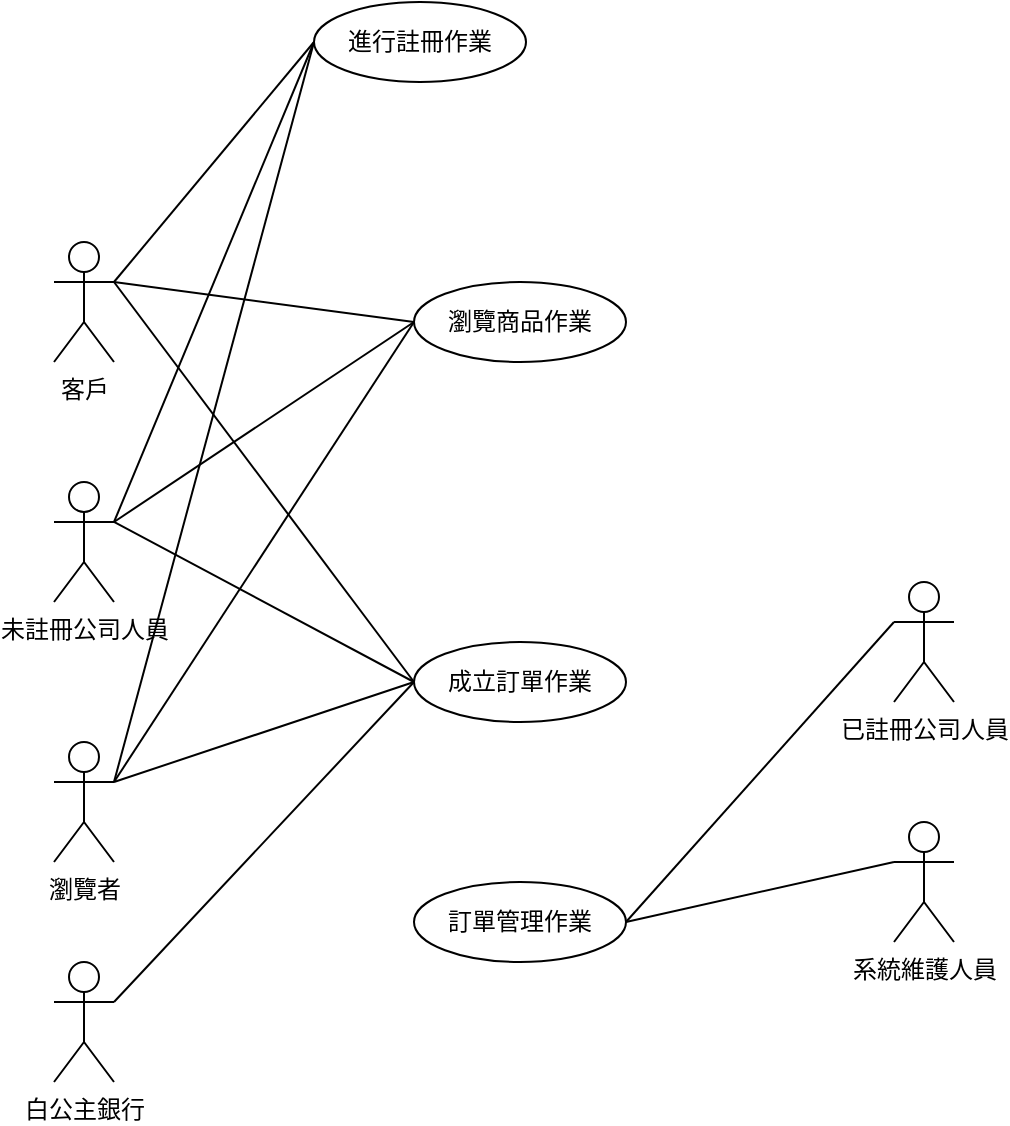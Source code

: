 <mxfile version="17.4.5" type="device" pages="3"><diagram id="V7DGzK6TTjDBdNX_tZ4m" name="(b) 小題"><mxGraphModel dx="1422" dy="794" grid="1" gridSize="10" guides="1" tooltips="1" connect="1" arrows="1" fold="1" page="1" pageScale="1" pageWidth="827" pageHeight="1169" math="0" shadow="0"><root><mxCell id="0"/><mxCell id="1" parent="0"/><mxCell id="PeQnNqpBn6sfLsN5Dqzo-1" value="客戶" style="shape=umlActor;verticalLabelPosition=bottom;verticalAlign=top;html=1;" vertex="1" parent="1"><mxGeometry x="170" y="150" width="30" height="60" as="geometry"/></mxCell><mxCell id="PeQnNqpBn6sfLsN5Dqzo-2" value="系統維護人員" style="shape=umlActor;verticalLabelPosition=bottom;verticalAlign=top;html=1;" vertex="1" parent="1"><mxGeometry x="590" y="440" width="30" height="60" as="geometry"/></mxCell><mxCell id="PeQnNqpBn6sfLsN5Dqzo-3" value="未註冊公司人員" style="shape=umlActor;verticalLabelPosition=bottom;verticalAlign=top;html=1;" vertex="1" parent="1"><mxGeometry x="170" y="270" width="30" height="60" as="geometry"/></mxCell><mxCell id="PeQnNqpBn6sfLsN5Dqzo-4" value="瀏覽者" style="shape=umlActor;verticalLabelPosition=bottom;verticalAlign=top;html=1;" vertex="1" parent="1"><mxGeometry x="170" y="400" width="30" height="60" as="geometry"/></mxCell><mxCell id="PeQnNqpBn6sfLsN5Dqzo-5" value="已註冊公司人員" style="shape=umlActor;verticalLabelPosition=bottom;verticalAlign=top;html=1;" vertex="1" parent="1"><mxGeometry x="590" y="320" width="30" height="60" as="geometry"/></mxCell><mxCell id="PeQnNqpBn6sfLsN5Dqzo-6" value="進行註冊作業" style="ellipse;whiteSpace=wrap;html=1;" vertex="1" parent="1"><mxGeometry x="300" y="30" width="106" height="40" as="geometry"/></mxCell><mxCell id="PeQnNqpBn6sfLsN5Dqzo-7" value="" style="endArrow=none;html=1;rounded=0;entryX=0;entryY=0.5;entryDx=0;entryDy=0;" edge="1" parent="1" target="PeQnNqpBn6sfLsN5Dqzo-6"><mxGeometry relative="1" as="geometry"><mxPoint x="200" y="170" as="sourcePoint"/><mxPoint x="420" y="170" as="targetPoint"/></mxGeometry></mxCell><mxCell id="PeQnNqpBn6sfLsN5Dqzo-8" value="" style="endArrow=none;html=1;rounded=0;entryX=0;entryY=0.5;entryDx=0;entryDy=0;" edge="1" parent="1" target="PeQnNqpBn6sfLsN5Dqzo-6"><mxGeometry relative="1" as="geometry"><mxPoint x="200" y="290.0" as="sourcePoint"/><mxPoint x="370.0" y="50" as="targetPoint"/><Array as="points"/></mxGeometry></mxCell><mxCell id="PeQnNqpBn6sfLsN5Dqzo-9" value="" style="endArrow=none;html=1;rounded=0;entryX=0;entryY=0.5;entryDx=0;entryDy=0;exitX=1;exitY=0.333;exitDx=0;exitDy=0;exitPerimeter=0;" edge="1" parent="1" source="PeQnNqpBn6sfLsN5Dqzo-4" target="PeQnNqpBn6sfLsN5Dqzo-6"><mxGeometry relative="1" as="geometry"><mxPoint x="200" y="290.0" as="sourcePoint"/><mxPoint x="370.0" y="50" as="targetPoint"/><Array as="points"/></mxGeometry></mxCell><mxCell id="PeQnNqpBn6sfLsN5Dqzo-10" value="瀏覽商品作業" style="ellipse;whiteSpace=wrap;html=1;" vertex="1" parent="1"><mxGeometry x="350" y="170" width="106" height="40" as="geometry"/></mxCell><mxCell id="PeQnNqpBn6sfLsN5Dqzo-11" value="成立訂單作業" style="ellipse;whiteSpace=wrap;html=1;" vertex="1" parent="1"><mxGeometry x="350" y="350" width="106" height="40" as="geometry"/></mxCell><mxCell id="PeQnNqpBn6sfLsN5Dqzo-12" value="白公主銀行" style="shape=umlActor;verticalLabelPosition=bottom;verticalAlign=top;html=1;" vertex="1" parent="1"><mxGeometry x="170" y="510" width="30" height="60" as="geometry"/></mxCell><mxCell id="PeQnNqpBn6sfLsN5Dqzo-13" value="" style="endArrow=none;html=1;rounded=0;entryX=0;entryY=0.5;entryDx=0;entryDy=0;exitX=1;exitY=0.333;exitDx=0;exitDy=0;exitPerimeter=0;" edge="1" parent="1" source="PeQnNqpBn6sfLsN5Dqzo-12" target="PeQnNqpBn6sfLsN5Dqzo-11"><mxGeometry relative="1" as="geometry"><mxPoint x="200" y="420" as="sourcePoint"/><mxPoint x="370.0" y="50" as="targetPoint"/><Array as="points"/></mxGeometry></mxCell><mxCell id="PeQnNqpBn6sfLsN5Dqzo-14" value="訂單管理作業" style="ellipse;whiteSpace=wrap;html=1;" vertex="1" parent="1"><mxGeometry x="350" y="470" width="106" height="40" as="geometry"/></mxCell><mxCell id="PeQnNqpBn6sfLsN5Dqzo-15" value="" style="endArrow=none;html=1;rounded=0;entryX=0;entryY=0.333;entryDx=0;entryDy=0;exitX=1;exitY=0.5;exitDx=0;exitDy=0;entryPerimeter=0;" edge="1" parent="1" source="PeQnNqpBn6sfLsN5Dqzo-14" target="PeQnNqpBn6sfLsN5Dqzo-2"><mxGeometry relative="1" as="geometry"><mxPoint x="200" y="530" as="sourcePoint"/><mxPoint x="350.0" y="370" as="targetPoint"/><Array as="points"/></mxGeometry></mxCell><mxCell id="PeQnNqpBn6sfLsN5Dqzo-16" value="" style="endArrow=none;html=1;rounded=0;entryX=0;entryY=0.333;entryDx=0;entryDy=0;exitX=1;exitY=0.5;exitDx=0;exitDy=0;entryPerimeter=0;" edge="1" parent="1" source="PeQnNqpBn6sfLsN5Dqzo-14" target="PeQnNqpBn6sfLsN5Dqzo-5"><mxGeometry relative="1" as="geometry"><mxPoint x="456.0" y="490" as="sourcePoint"/><mxPoint x="590" y="460" as="targetPoint"/><Array as="points"/></mxGeometry></mxCell><mxCell id="PeQnNqpBn6sfLsN5Dqzo-17" value="" style="endArrow=none;html=1;rounded=0;entryX=0;entryY=0.5;entryDx=0;entryDy=0;" edge="1" parent="1" target="PeQnNqpBn6sfLsN5Dqzo-11"><mxGeometry relative="1" as="geometry"><mxPoint x="200" y="420" as="sourcePoint"/><mxPoint x="370.0" y="100" as="targetPoint"/><Array as="points"/></mxGeometry></mxCell><mxCell id="PeQnNqpBn6sfLsN5Dqzo-18" value="" style="endArrow=none;html=1;rounded=0;exitX=1;exitY=0.333;exitDx=0;exitDy=0;exitPerimeter=0;entryX=0;entryY=0.5;entryDx=0;entryDy=0;" edge="1" parent="1" source="PeQnNqpBn6sfLsN5Dqzo-3" target="PeQnNqpBn6sfLsN5Dqzo-10"><mxGeometry relative="1" as="geometry"><mxPoint x="230" y="280" as="sourcePoint"/><mxPoint x="410" y="200" as="targetPoint"/><Array as="points"/></mxGeometry></mxCell><mxCell id="PeQnNqpBn6sfLsN5Dqzo-19" value="" style="endArrow=none;html=1;rounded=0;entryX=0;entryY=0.5;entryDx=0;entryDy=0;" edge="1" parent="1" target="PeQnNqpBn6sfLsN5Dqzo-10"><mxGeometry relative="1" as="geometry"><mxPoint x="200" y="170" as="sourcePoint"/><mxPoint x="350.0" y="80" as="targetPoint"/><Array as="points"/></mxGeometry></mxCell><mxCell id="PeQnNqpBn6sfLsN5Dqzo-20" value="" style="endArrow=none;html=1;rounded=0;entryX=0;entryY=0.5;entryDx=0;entryDy=0;" edge="1" parent="1" target="PeQnNqpBn6sfLsN5Dqzo-11"><mxGeometry relative="1" as="geometry"><mxPoint x="200" y="170" as="sourcePoint"/><mxPoint x="350.0" y="190" as="targetPoint"/><Array as="points"/></mxGeometry></mxCell><mxCell id="PeQnNqpBn6sfLsN5Dqzo-21" value="" style="endArrow=none;html=1;rounded=0;exitX=1;exitY=0.333;exitDx=0;exitDy=0;exitPerimeter=0;" edge="1" parent="1" source="PeQnNqpBn6sfLsN5Dqzo-3"><mxGeometry relative="1" as="geometry"><mxPoint x="200" y="290.0" as="sourcePoint"/><mxPoint x="350" y="370" as="targetPoint"/><Array as="points"/></mxGeometry></mxCell><mxCell id="PeQnNqpBn6sfLsN5Dqzo-22" value="" style="endArrow=none;html=1;rounded=0;entryX=0;entryY=0.5;entryDx=0;entryDy=0;" edge="1" parent="1" target="PeQnNqpBn6sfLsN5Dqzo-10"><mxGeometry relative="1" as="geometry"><mxPoint x="200" y="420" as="sourcePoint"/><mxPoint x="350.0" y="190" as="targetPoint"/><Array as="points"/></mxGeometry></mxCell></root></mxGraphModel></diagram><diagram id="BZPio_Jj3uGKRLuExNS9" name="(d) 小題"><mxGraphModel dx="1422" dy="1963" grid="1" gridSize="10" guides="1" tooltips="1" connect="1" arrows="1" fold="1" page="1" pageScale="1" pageWidth="827" pageHeight="1169" math="0" shadow="0"><root><mxCell id="Udvxj7O8KsXDByOM07qp-0"/><mxCell id="Udvxj7O8KsXDByOM07qp-1" parent="Udvxj7O8KsXDByOM07qp-0"/><mxCell id="BQNfGDR-cyYLHfjl4ni4-0" value="霓薇公司" style="html=1;" vertex="1" parent="Udvxj7O8KsXDByOM07qp-1"><mxGeometry x="400" y="30" width="70" height="30" as="geometry"/></mxCell><mxCell id="BQNfGDR-cyYLHfjl4ni4-1" value="客戶" style="html=1;" vertex="1" parent="Udvxj7O8KsXDByOM07qp-1"><mxGeometry x="250" y="230" width="70" height="30" as="geometry"/></mxCell><mxCell id="BQNfGDR-cyYLHfjl4ni4-2" value="" style="endArrow=none;html=1;edgeStyle=orthogonalEdgeStyle;rounded=0;exitX=0.25;exitY=1;exitDx=0;exitDy=0;" edge="1" parent="Udvxj7O8KsXDByOM07qp-1" source="BQNfGDR-cyYLHfjl4ni4-15"><mxGeometry relative="1" as="geometry"><mxPoint x="284.66" y="240" as="sourcePoint"/><mxPoint x="285" y="230.0" as="targetPoint"/><Array as="points"><mxPoint x="285" y="130"/></Array></mxGeometry></mxCell><mxCell id="BQNfGDR-cyYLHfjl4ni4-3" value="1" style="edgeLabel;resizable=0;html=1;align=left;verticalAlign=bottom;" connectable="0" vertex="1" parent="BQNfGDR-cyYLHfjl4ni4-2"><mxGeometry x="-1" relative="1" as="geometry"><mxPoint y="30" as="offset"/></mxGeometry></mxCell><mxCell id="BQNfGDR-cyYLHfjl4ni4-4" value="1..*" style="edgeLabel;resizable=0;html=1;align=right;verticalAlign=bottom;" connectable="0" vertex="1" parent="BQNfGDR-cyYLHfjl4ni4-2"><mxGeometry x="1" relative="1" as="geometry"><mxPoint x="25" as="offset"/></mxGeometry></mxCell><mxCell id="BQNfGDR-cyYLHfjl4ni4-5" value="" style="endArrow=none;html=1;edgeStyle=orthogonalEdgeStyle;rounded=0;entryX=0;entryY=0.5;entryDx=0;entryDy=0;" edge="1" parent="Udvxj7O8KsXDByOM07qp-1" target="BQNfGDR-cyYLHfjl4ni4-15"><mxGeometry relative="1" as="geometry"><mxPoint x="170" y="220.0" as="sourcePoint"/><mxPoint x="240" y="190" as="targetPoint"/><Array as="points"><mxPoint x="170" y="115"/></Array></mxGeometry></mxCell><mxCell id="BQNfGDR-cyYLHfjl4ni4-6" value="1..*" style="edgeLabel;resizable=0;html=1;align=left;verticalAlign=bottom;" connectable="0" vertex="1" parent="BQNfGDR-cyYLHfjl4ni4-5"><mxGeometry x="-1" relative="1" as="geometry"/></mxCell><mxCell id="BQNfGDR-cyYLHfjl4ni4-7" value="1" style="edgeLabel;resizable=0;html=1;align=right;verticalAlign=bottom;" connectable="0" vertex="1" parent="BQNfGDR-cyYLHfjl4ni4-5"><mxGeometry x="1" relative="1" as="geometry"><mxPoint x="-20" y="5" as="offset"/></mxGeometry></mxCell><mxCell id="BQNfGDR-cyYLHfjl4ni4-8" value="未註冊公司人員" style="html=1;" vertex="1" parent="Udvxj7O8KsXDByOM07qp-1"><mxGeometry x="340" y="200" width="90" height="30" as="geometry"/></mxCell><mxCell id="BQNfGDR-cyYLHfjl4ni4-9" value="" style="endArrow=none;html=1;edgeStyle=orthogonalEdgeStyle;rounded=0;exitX=1;exitY=0.5;exitDx=0;exitDy=0;" edge="1" parent="Udvxj7O8KsXDByOM07qp-1" source="BQNfGDR-cyYLHfjl4ni4-15"><mxGeometry relative="1" as="geometry"><mxPoint x="385" y="120" as="sourcePoint"/><mxPoint x="385" y="200.0" as="targetPoint"/><Array as="points"><mxPoint x="385" y="115"/></Array></mxGeometry></mxCell><mxCell id="BQNfGDR-cyYLHfjl4ni4-10" value="1..*" style="edgeLabel;resizable=0;html=1;align=left;verticalAlign=bottom;" connectable="0" vertex="1" parent="BQNfGDR-cyYLHfjl4ni4-9"><mxGeometry x="-1" relative="1" as="geometry"><mxPoint x="50" y="85" as="offset"/></mxGeometry></mxCell><mxCell id="BQNfGDR-cyYLHfjl4ni4-11" value="1" style="edgeLabel;resizable=0;html=1;align=right;verticalAlign=bottom;" connectable="0" vertex="1" parent="BQNfGDR-cyYLHfjl4ni4-9"><mxGeometry x="1" relative="1" as="geometry"><mxPoint x="-5" y="-270" as="offset"/></mxGeometry></mxCell><mxCell id="BQNfGDR-cyYLHfjl4ni4-12" value="" style="endArrow=none;html=1;rounded=0;edgeStyle=orthogonalEdgeStyle;" edge="1" parent="Udvxj7O8KsXDByOM07qp-1"><mxGeometry relative="1" as="geometry"><mxPoint x="580" y="120.0" as="sourcePoint"/><mxPoint x="740" y="250.0" as="targetPoint"/></mxGeometry></mxCell><mxCell id="BQNfGDR-cyYLHfjl4ni4-13" value="1" style="edgeLabel;resizable=0;html=1;align=left;verticalAlign=bottom;" connectable="0" vertex="1" parent="BQNfGDR-cyYLHfjl4ni4-12"><mxGeometry x="-1" relative="1" as="geometry"/></mxCell><mxCell id="BQNfGDR-cyYLHfjl4ni4-14" value="1..*" style="edgeLabel;resizable=0;html=1;align=right;verticalAlign=bottom;" connectable="0" vertex="1" parent="BQNfGDR-cyYLHfjl4ni4-12"><mxGeometry x="1" relative="1" as="geometry"/></mxCell><mxCell id="BQNfGDR-cyYLHfjl4ni4-15" value="前台" style="html=1;" vertex="1" parent="Udvxj7O8KsXDByOM07qp-1"><mxGeometry x="270" y="100" width="70" height="30" as="geometry"/></mxCell><mxCell id="BQNfGDR-cyYLHfjl4ni4-16" value="" style="endArrow=none;html=1;edgeStyle=orthogonalEdgeStyle;rounded=0;exitX=0;exitY=0.5;exitDx=0;exitDy=0;" edge="1" parent="Udvxj7O8KsXDByOM07qp-1" source="BQNfGDR-cyYLHfjl4ni4-0"><mxGeometry relative="1" as="geometry"><mxPoint x="304.66" y="-90" as="sourcePoint"/><mxPoint x="304.66" y="100.0" as="targetPoint"/><Array as="points"><mxPoint x="305" y="45"/></Array></mxGeometry></mxCell><mxCell id="BQNfGDR-cyYLHfjl4ni4-17" value="1" style="edgeLabel;resizable=0;html=1;align=right;verticalAlign=bottom;" connectable="0" vertex="1" parent="BQNfGDR-cyYLHfjl4ni4-16"><mxGeometry x="1" relative="1" as="geometry"><mxPoint x="255" as="offset"/></mxGeometry></mxCell><mxCell id="BQNfGDR-cyYLHfjl4ni4-18" value="後台" style="html=1;" vertex="1" parent="Udvxj7O8KsXDByOM07qp-1"><mxGeometry x="510" y="100" width="70" height="30" as="geometry"/></mxCell><mxCell id="BQNfGDR-cyYLHfjl4ni4-19" value="" style="endArrow=none;html=1;edgeStyle=orthogonalEdgeStyle;rounded=0;exitX=1;exitY=0.5;exitDx=0;exitDy=0;" edge="1" parent="Udvxj7O8KsXDByOM07qp-1" source="BQNfGDR-cyYLHfjl4ni4-0"><mxGeometry relative="1" as="geometry"><mxPoint x="544.66" y="-90.0" as="sourcePoint"/><mxPoint x="544.66" y="100.0" as="targetPoint"/><Array as="points"><mxPoint x="545" y="45"/></Array></mxGeometry></mxCell><mxCell id="BQNfGDR-cyYLHfjl4ni4-20" value="1" style="edgeLabel;resizable=0;html=1;align=left;verticalAlign=bottom;" connectable="0" vertex="1" parent="BQNfGDR-cyYLHfjl4ni4-19"><mxGeometry x="-1" relative="1" as="geometry"><mxPoint x="-190" y="55" as="offset"/></mxGeometry></mxCell><mxCell id="BQNfGDR-cyYLHfjl4ni4-21" value="1" style="edgeLabel;resizable=0;html=1;align=right;verticalAlign=bottom;" connectable="0" vertex="1" parent="BQNfGDR-cyYLHfjl4ni4-19"><mxGeometry x="1" relative="1" as="geometry"><mxPoint x="-55" y="-60" as="offset"/></mxGeometry></mxCell><mxCell id="BQNfGDR-cyYLHfjl4ni4-22" value="1" style="edgeLabel;resizable=0;html=1;align=right;verticalAlign=bottom;" connectable="0" vertex="1" parent="BQNfGDR-cyYLHfjl4ni4-19"><mxGeometry x="1" relative="1" as="geometry"><mxPoint x="-175" y="-60" as="offset"/></mxGeometry></mxCell><mxCell id="BQNfGDR-cyYLHfjl4ni4-23" value="已註冊公司人員" style="html=1;" vertex="1" parent="Udvxj7O8KsXDByOM07qp-1"><mxGeometry x="560" y="250" width="90" height="30" as="geometry"/></mxCell><mxCell id="BQNfGDR-cyYLHfjl4ni4-24" value="" style="endArrow=none;html=1;rounded=0;edgeStyle=orthogonalEdgeStyle;exitX=0.5;exitY=1;exitDx=0;exitDy=0;entryX=0.5;entryY=0;entryDx=0;entryDy=0;" edge="1" parent="Udvxj7O8KsXDByOM07qp-1" source="BQNfGDR-cyYLHfjl4ni4-18" target="BQNfGDR-cyYLHfjl4ni4-23"><mxGeometry relative="1" as="geometry"><mxPoint x="470" y="160" as="sourcePoint"/><mxPoint x="630" y="290" as="targetPoint"/></mxGeometry></mxCell><mxCell id="BQNfGDR-cyYLHfjl4ni4-25" value="1" style="edgeLabel;resizable=0;html=1;align=left;verticalAlign=bottom;" connectable="0" vertex="1" parent="BQNfGDR-cyYLHfjl4ni4-24"><mxGeometry x="-1" relative="1" as="geometry"><mxPoint x="-15" y="30" as="offset"/></mxGeometry></mxCell><mxCell id="BQNfGDR-cyYLHfjl4ni4-26" value="1..*" style="edgeLabel;resizable=0;html=1;align=right;verticalAlign=bottom;" connectable="0" vertex="1" parent="BQNfGDR-cyYLHfjl4ni4-24"><mxGeometry x="1" relative="1" as="geometry"/></mxCell><mxCell id="-10YfkXmxoGgtdLGKqVS-0" value="霓薇公司" style="html=1;" vertex="1" parent="Udvxj7O8KsXDByOM07qp-1"><mxGeometry x="400" y="30" width="70" height="30" as="geometry"/></mxCell><mxCell id="-10YfkXmxoGgtdLGKqVS-1" value="客戶" style="html=1;" vertex="1" parent="Udvxj7O8KsXDByOM07qp-1"><mxGeometry x="250" y="230" width="70" height="30" as="geometry"/></mxCell><mxCell id="-10YfkXmxoGgtdLGKqVS-2" value="" style="endArrow=none;html=1;edgeStyle=orthogonalEdgeStyle;rounded=0;exitX=0.25;exitY=1;exitDx=0;exitDy=0;" edge="1" parent="Udvxj7O8KsXDByOM07qp-1" source="-10YfkXmxoGgtdLGKqVS-16"><mxGeometry relative="1" as="geometry"><mxPoint x="284.66" y="240" as="sourcePoint"/><mxPoint x="285" y="230.0" as="targetPoint"/><Array as="points"><mxPoint x="285" y="130"/></Array></mxGeometry></mxCell><mxCell id="-10YfkXmxoGgtdLGKqVS-3" value="1" style="edgeLabel;resizable=0;html=1;align=left;verticalAlign=bottom;" connectable="0" vertex="1" parent="-10YfkXmxoGgtdLGKqVS-2"><mxGeometry x="-1" relative="1" as="geometry"><mxPoint y="30" as="offset"/></mxGeometry></mxCell><mxCell id="-10YfkXmxoGgtdLGKqVS-4" value="1..*" style="edgeLabel;resizable=0;html=1;align=right;verticalAlign=bottom;" connectable="0" vertex="1" parent="-10YfkXmxoGgtdLGKqVS-2"><mxGeometry x="1" relative="1" as="geometry"><mxPoint x="25" as="offset"/></mxGeometry></mxCell><mxCell id="-10YfkXmxoGgtdLGKqVS-5" value="" style="endArrow=none;html=1;edgeStyle=orthogonalEdgeStyle;rounded=0;entryX=0;entryY=0.5;entryDx=0;entryDy=0;" edge="1" parent="Udvxj7O8KsXDByOM07qp-1" target="-10YfkXmxoGgtdLGKqVS-16"><mxGeometry relative="1" as="geometry"><mxPoint x="170" y="220.0" as="sourcePoint"/><mxPoint x="240" y="190" as="targetPoint"/><Array as="points"><mxPoint x="170" y="115"/></Array></mxGeometry></mxCell><mxCell id="-10YfkXmxoGgtdLGKqVS-6" value="1..*" style="edgeLabel;resizable=0;html=1;align=left;verticalAlign=bottom;" connectable="0" vertex="1" parent="-10YfkXmxoGgtdLGKqVS-5"><mxGeometry x="-1" relative="1" as="geometry"/></mxCell><mxCell id="-10YfkXmxoGgtdLGKqVS-7" value="1" style="edgeLabel;resizable=0;html=1;align=right;verticalAlign=bottom;" connectable="0" vertex="1" parent="-10YfkXmxoGgtdLGKqVS-5"><mxGeometry x="1" relative="1" as="geometry"><mxPoint x="-20" y="5" as="offset"/></mxGeometry></mxCell><mxCell id="-10YfkXmxoGgtdLGKqVS-8" value="瀏覽者" style="html=1;" vertex="1" parent="Udvxj7O8KsXDByOM07qp-1"><mxGeometry x="140" y="220" width="70" height="30" as="geometry"/></mxCell><mxCell id="-10YfkXmxoGgtdLGKqVS-9" value="未註冊公司人員" style="html=1;" vertex="1" parent="Udvxj7O8KsXDByOM07qp-1"><mxGeometry x="340" y="200" width="90" height="30" as="geometry"/></mxCell><mxCell id="-10YfkXmxoGgtdLGKqVS-10" value="" style="endArrow=none;html=1;edgeStyle=orthogonalEdgeStyle;rounded=0;exitX=1;exitY=0.5;exitDx=0;exitDy=0;" edge="1" parent="Udvxj7O8KsXDByOM07qp-1" source="-10YfkXmxoGgtdLGKqVS-16"><mxGeometry relative="1" as="geometry"><mxPoint x="385" y="120" as="sourcePoint"/><mxPoint x="385" y="200.0" as="targetPoint"/><Array as="points"><mxPoint x="385" y="115"/></Array></mxGeometry></mxCell><mxCell id="-10YfkXmxoGgtdLGKqVS-11" value="1..*" style="edgeLabel;resizable=0;html=1;align=left;verticalAlign=bottom;" connectable="0" vertex="1" parent="-10YfkXmxoGgtdLGKqVS-10"><mxGeometry x="-1" relative="1" as="geometry"><mxPoint x="50" y="85" as="offset"/></mxGeometry></mxCell><mxCell id="-10YfkXmxoGgtdLGKqVS-12" value="1" style="edgeLabel;resizable=0;html=1;align=right;verticalAlign=bottom;" connectable="0" vertex="1" parent="-10YfkXmxoGgtdLGKqVS-10"><mxGeometry x="1" relative="1" as="geometry"><mxPoint x="-5" y="-270" as="offset"/></mxGeometry></mxCell><mxCell id="-10YfkXmxoGgtdLGKqVS-13" value="" style="endArrow=none;html=1;rounded=0;edgeStyle=orthogonalEdgeStyle;" edge="1" parent="Udvxj7O8KsXDByOM07qp-1"><mxGeometry relative="1" as="geometry"><mxPoint x="580" y="120.0" as="sourcePoint"/><mxPoint x="740" y="250.0" as="targetPoint"/></mxGeometry></mxCell><mxCell id="-10YfkXmxoGgtdLGKqVS-14" value="1" style="edgeLabel;resizable=0;html=1;align=left;verticalAlign=bottom;" connectable="0" vertex="1" parent="-10YfkXmxoGgtdLGKqVS-13"><mxGeometry x="-1" relative="1" as="geometry"/></mxCell><mxCell id="-10YfkXmxoGgtdLGKqVS-15" value="1..*" style="edgeLabel;resizable=0;html=1;align=right;verticalAlign=bottom;" connectable="0" vertex="1" parent="-10YfkXmxoGgtdLGKqVS-13"><mxGeometry x="1" relative="1" as="geometry"/></mxCell><mxCell id="-10YfkXmxoGgtdLGKqVS-16" value="前台" style="html=1;" vertex="1" parent="Udvxj7O8KsXDByOM07qp-1"><mxGeometry x="270" y="100" width="70" height="30" as="geometry"/></mxCell><mxCell id="-10YfkXmxoGgtdLGKqVS-17" value="" style="endArrow=none;html=1;edgeStyle=orthogonalEdgeStyle;rounded=0;exitX=0;exitY=0.5;exitDx=0;exitDy=0;" edge="1" parent="Udvxj7O8KsXDByOM07qp-1" source="-10YfkXmxoGgtdLGKqVS-0"><mxGeometry relative="1" as="geometry"><mxPoint x="304.66" y="-90" as="sourcePoint"/><mxPoint x="304.66" y="100.0" as="targetPoint"/><Array as="points"><mxPoint x="305" y="45"/></Array></mxGeometry></mxCell><mxCell id="-10YfkXmxoGgtdLGKqVS-18" value="1" style="edgeLabel;resizable=0;html=1;align=right;verticalAlign=bottom;" connectable="0" vertex="1" parent="-10YfkXmxoGgtdLGKqVS-17"><mxGeometry x="1" relative="1" as="geometry"><mxPoint x="255" as="offset"/></mxGeometry></mxCell><mxCell id="-10YfkXmxoGgtdLGKqVS-19" value="後台" style="html=1;" vertex="1" parent="Udvxj7O8KsXDByOM07qp-1"><mxGeometry x="510" y="100" width="70" height="30" as="geometry"/></mxCell><mxCell id="-10YfkXmxoGgtdLGKqVS-20" value="" style="endArrow=none;html=1;edgeStyle=orthogonalEdgeStyle;rounded=0;exitX=1;exitY=0.5;exitDx=0;exitDy=0;" edge="1" parent="Udvxj7O8KsXDByOM07qp-1" source="-10YfkXmxoGgtdLGKqVS-0"><mxGeometry relative="1" as="geometry"><mxPoint x="544.66" y="-90.0" as="sourcePoint"/><mxPoint x="544.66" y="100.0" as="targetPoint"/><Array as="points"><mxPoint x="545" y="45"/></Array></mxGeometry></mxCell><mxCell id="-10YfkXmxoGgtdLGKqVS-21" value="1" style="edgeLabel;resizable=0;html=1;align=left;verticalAlign=bottom;" connectable="0" vertex="1" parent="-10YfkXmxoGgtdLGKqVS-20"><mxGeometry x="-1" relative="1" as="geometry"><mxPoint x="-190" y="55" as="offset"/></mxGeometry></mxCell><mxCell id="-10YfkXmxoGgtdLGKqVS-22" value="1" style="edgeLabel;resizable=0;html=1;align=right;verticalAlign=bottom;" connectable="0" vertex="1" parent="-10YfkXmxoGgtdLGKqVS-20"><mxGeometry x="1" relative="1" as="geometry"><mxPoint x="-55" y="-60" as="offset"/></mxGeometry></mxCell><mxCell id="-10YfkXmxoGgtdLGKqVS-23" value="1" style="edgeLabel;resizable=0;html=1;align=right;verticalAlign=bottom;" connectable="0" vertex="1" parent="-10YfkXmxoGgtdLGKqVS-20"><mxGeometry x="1" relative="1" as="geometry"><mxPoint x="-175" y="-60" as="offset"/></mxGeometry></mxCell><mxCell id="-10YfkXmxoGgtdLGKqVS-24" value="系統維護人員" style="html=1;" vertex="1" parent="Udvxj7O8KsXDByOM07qp-1"><mxGeometry x="690" y="250" width="90" height="30" as="geometry"/></mxCell><mxCell id="-10YfkXmxoGgtdLGKqVS-25" value="已註冊公司人員" style="html=1;" vertex="1" parent="Udvxj7O8KsXDByOM07qp-1"><mxGeometry x="560" y="250" width="90" height="30" as="geometry"/></mxCell><mxCell id="-10YfkXmxoGgtdLGKqVS-26" value="" style="endArrow=none;html=1;rounded=0;edgeStyle=orthogonalEdgeStyle;exitX=0.5;exitY=1;exitDx=0;exitDy=0;entryX=0.5;entryY=0;entryDx=0;entryDy=0;" edge="1" parent="Udvxj7O8KsXDByOM07qp-1" source="-10YfkXmxoGgtdLGKqVS-19" target="-10YfkXmxoGgtdLGKqVS-25"><mxGeometry relative="1" as="geometry"><mxPoint x="470" y="160" as="sourcePoint"/><mxPoint x="630" y="290" as="targetPoint"/></mxGeometry></mxCell><mxCell id="-10YfkXmxoGgtdLGKqVS-27" value="1" style="edgeLabel;resizable=0;html=1;align=left;verticalAlign=bottom;" connectable="0" vertex="1" parent="-10YfkXmxoGgtdLGKqVS-26"><mxGeometry x="-1" relative="1" as="geometry"><mxPoint x="-15" y="30" as="offset"/></mxGeometry></mxCell><mxCell id="-10YfkXmxoGgtdLGKqVS-28" value="1..*" style="edgeLabel;resizable=0;html=1;align=right;verticalAlign=bottom;" connectable="0" vertex="1" parent="-10YfkXmxoGgtdLGKqVS-26"><mxGeometry x="1" relative="1" as="geometry"/></mxCell></root></mxGraphModel></diagram><diagram id="FHXIc3Kpj9RXKwcUpcDl" name="(e) 小題"><mxGraphModel dx="1422" dy="689" grid="1" gridSize="10" guides="1" tooltips="1" connect="1" arrows="1" fold="1" page="1" pageScale="1" pageWidth="827" pageHeight="1169" math="0" shadow="0"><root><mxCell id="0"/><mxCell id="1" parent="0"/></root></mxGraphModel></diagram></mxfile>